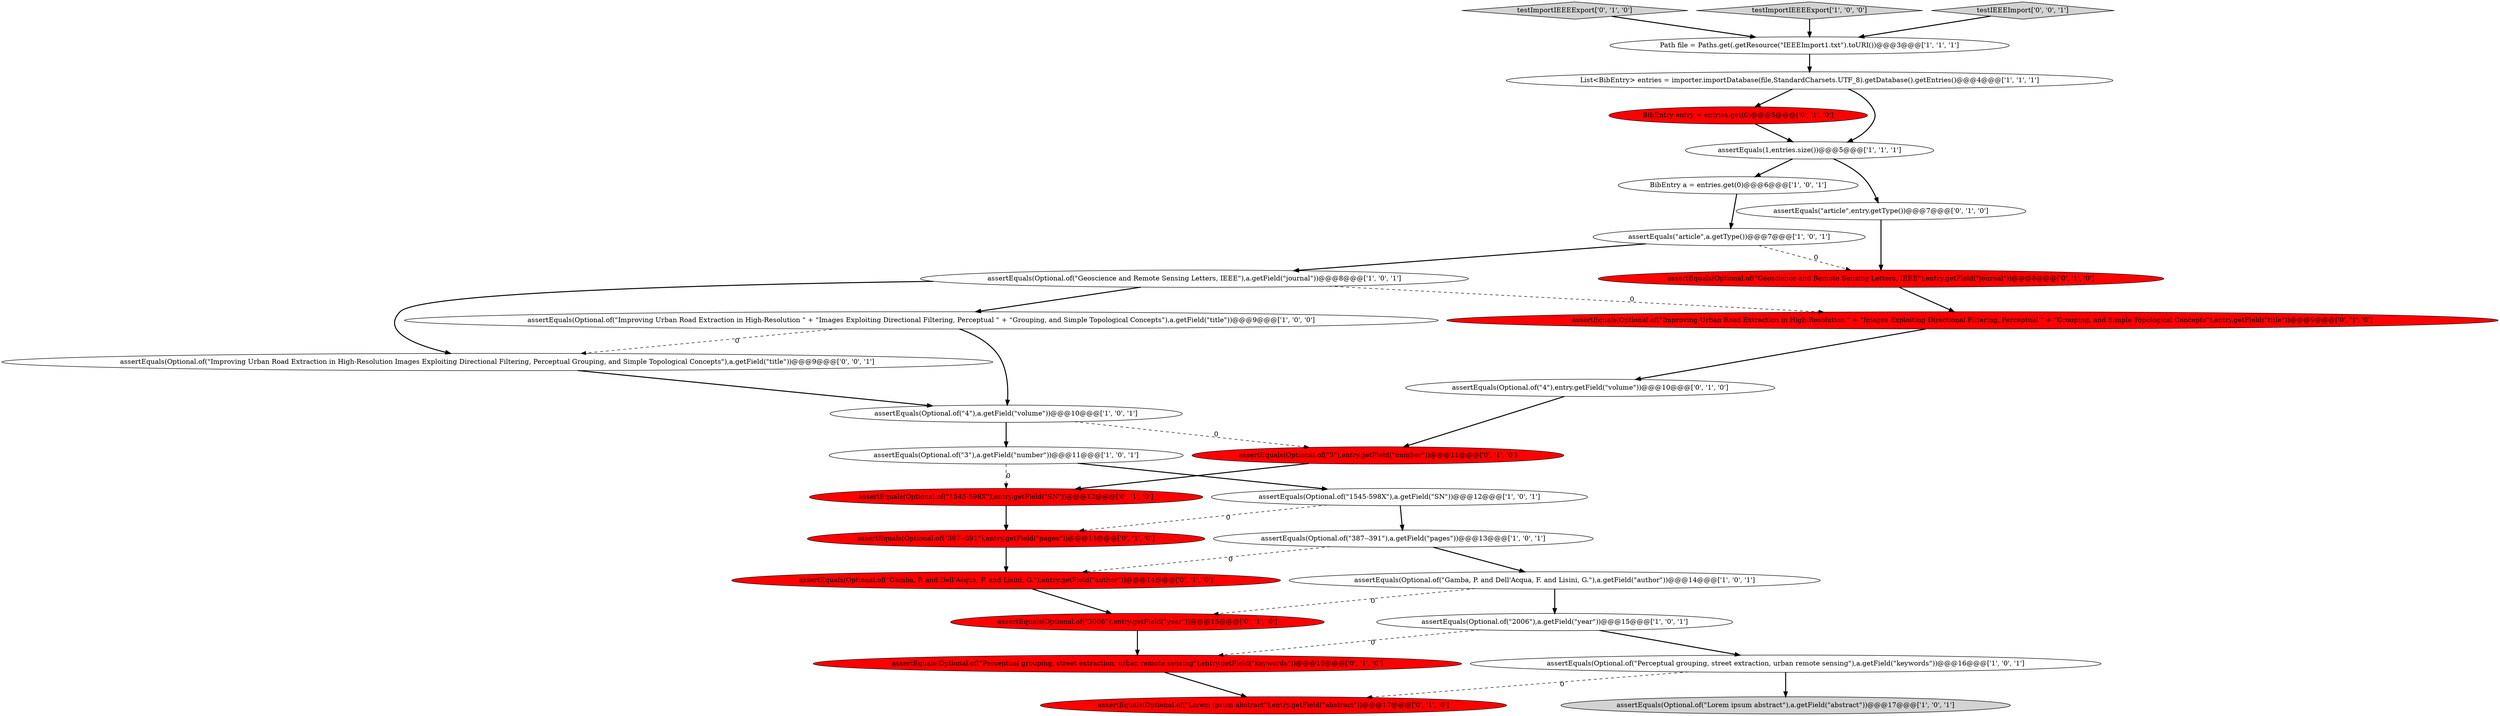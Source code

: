 digraph {
15 [style = filled, label = "assertEquals(Optional.of(\"Improving Urban Road Extraction in High-Resolution \" + \"Images Exploiting Directional Filtering, Perceptual \" + \"Grouping, and Simple Topological Concepts\"),a.getField(\"title\"))@@@9@@@['1', '0', '0']", fillcolor = white, shape = ellipse image = "AAA0AAABBB1BBB"];
29 [style = filled, label = "assertEquals(Optional.of(\"Improving Urban Road Extraction in High-Resolution Images Exploiting Directional Filtering, Perceptual Grouping, and Simple Topological Concepts\"),a.getField(\"title\"))@@@9@@@['0', '0', '1']", fillcolor = white, shape = ellipse image = "AAA0AAABBB3BBB"];
17 [style = filled, label = "assertEquals(Optional.of(\"1545-598X\"),entry.getField(\"SN\"))@@@12@@@['0', '1', '0']", fillcolor = red, shape = ellipse image = "AAA1AAABBB2BBB"];
5 [style = filled, label = "BibEntry a = entries.get(0)@@@6@@@['1', '0', '1']", fillcolor = white, shape = ellipse image = "AAA0AAABBB1BBB"];
19 [style = filled, label = "assertEquals(Optional.of(\"Gamba, P. and Dell'Acqua, F. and Lisini, G.\"),entry.getField(\"author\"))@@@14@@@['0', '1', '0']", fillcolor = red, shape = ellipse image = "AAA1AAABBB2BBB"];
20 [style = filled, label = "assertEquals(Optional.of(\"387--391\"),entry.getField(\"pages\"))@@@13@@@['0', '1', '0']", fillcolor = red, shape = ellipse image = "AAA1AAABBB2BBB"];
0 [style = filled, label = "assertEquals(Optional.of(\"4\"),a.getField(\"volume\"))@@@10@@@['1', '0', '1']", fillcolor = white, shape = ellipse image = "AAA0AAABBB1BBB"];
21 [style = filled, label = "assertEquals(Optional.of(\"Geoscience and Remote Sensing Letters, IEEE\"),entry.getField(\"journal\"))@@@8@@@['0', '1', '0']", fillcolor = red, shape = ellipse image = "AAA1AAABBB2BBB"];
14 [style = filled, label = "assertEquals(\"article\",a.getType())@@@7@@@['1', '0', '1']", fillcolor = white, shape = ellipse image = "AAA0AAABBB1BBB"];
9 [style = filled, label = "assertEquals(Optional.of(\"Geoscience and Remote Sensing Letters, IEEE\"),a.getField(\"journal\"))@@@8@@@['1', '0', '1']", fillcolor = white, shape = ellipse image = "AAA0AAABBB1BBB"];
27 [style = filled, label = "BibEntry entry = entries.get(0)@@@5@@@['0', '1', '0']", fillcolor = red, shape = ellipse image = "AAA1AAABBB2BBB"];
3 [style = filled, label = "assertEquals(Optional.of(\"Lorem ipsum abstract\"),a.getField(\"abstract\"))@@@17@@@['1', '0', '1']", fillcolor = lightgray, shape = ellipse image = "AAA0AAABBB1BBB"];
8 [style = filled, label = "Path file = Paths.get(.getResource(\"IEEEImport1.txt\").toURI())@@@3@@@['1', '1', '1']", fillcolor = white, shape = ellipse image = "AAA0AAABBB1BBB"];
7 [style = filled, label = "assertEquals(Optional.of(\"2006\"),a.getField(\"year\"))@@@15@@@['1', '0', '1']", fillcolor = white, shape = ellipse image = "AAA0AAABBB1BBB"];
18 [style = filled, label = "assertEquals(Optional.of(\"2006\"),entry.getField(\"year\"))@@@15@@@['0', '1', '0']", fillcolor = red, shape = ellipse image = "AAA1AAABBB2BBB"];
24 [style = filled, label = "assertEquals(Optional.of(\"3\"),entry.getField(\"number\"))@@@11@@@['0', '1', '0']", fillcolor = red, shape = ellipse image = "AAA1AAABBB2BBB"];
6 [style = filled, label = "assertEquals(Optional.of(\"1545-598X\"),a.getField(\"SN\"))@@@12@@@['1', '0', '1']", fillcolor = white, shape = ellipse image = "AAA0AAABBB1BBB"];
22 [style = filled, label = "assertEquals(Optional.of(\"4\"),entry.getField(\"volume\"))@@@10@@@['0', '1', '0']", fillcolor = white, shape = ellipse image = "AAA0AAABBB2BBB"];
13 [style = filled, label = "assertEquals(1,entries.size())@@@5@@@['1', '1', '1']", fillcolor = white, shape = ellipse image = "AAA0AAABBB1BBB"];
12 [style = filled, label = "assertEquals(Optional.of(\"387--391\"),a.getField(\"pages\"))@@@13@@@['1', '0', '1']", fillcolor = white, shape = ellipse image = "AAA0AAABBB1BBB"];
4 [style = filled, label = "List<BibEntry> entries = importer.importDatabase(file,StandardCharsets.UTF_8).getDatabase().getEntries()@@@4@@@['1', '1', '1']", fillcolor = white, shape = ellipse image = "AAA0AAABBB1BBB"];
25 [style = filled, label = "assertEquals(Optional.of(\"Lorem ipsum abstract\"),entry.getField(\"abstract\"))@@@17@@@['0', '1', '0']", fillcolor = red, shape = ellipse image = "AAA1AAABBB2BBB"];
26 [style = filled, label = "testImportIEEEExport['0', '1', '0']", fillcolor = lightgray, shape = diamond image = "AAA0AAABBB2BBB"];
1 [style = filled, label = "assertEquals(Optional.of(\"3\"),a.getField(\"number\"))@@@11@@@['1', '0', '1']", fillcolor = white, shape = ellipse image = "AAA0AAABBB1BBB"];
23 [style = filled, label = "assertEquals(\"article\",entry.getType())@@@7@@@['0', '1', '0']", fillcolor = white, shape = ellipse image = "AAA0AAABBB2BBB"];
11 [style = filled, label = "assertEquals(Optional.of(\"Gamba, P. and Dell'Acqua, F. and Lisini, G.\"),a.getField(\"author\"))@@@14@@@['1', '0', '1']", fillcolor = white, shape = ellipse image = "AAA0AAABBB1BBB"];
10 [style = filled, label = "testImportIEEEExport['1', '0', '0']", fillcolor = lightgray, shape = diamond image = "AAA0AAABBB1BBB"];
30 [style = filled, label = "testIEEEImport['0', '0', '1']", fillcolor = lightgray, shape = diamond image = "AAA0AAABBB3BBB"];
2 [style = filled, label = "assertEquals(Optional.of(\"Perceptual grouping, street extraction, urban remote sensing\"),a.getField(\"keywords\"))@@@16@@@['1', '0', '1']", fillcolor = white, shape = ellipse image = "AAA0AAABBB1BBB"];
16 [style = filled, label = "assertEquals(Optional.of(\"Improving Urban Road Extraction in High-Resolution \" + \"Images Exploiting Directional Filtering, Perceptual \" + \"Grouping, and Simple Topological Concepts\"),entry.getField(\"title\"))@@@9@@@['0', '1', '0']", fillcolor = red, shape = ellipse image = "AAA1AAABBB2BBB"];
28 [style = filled, label = "assertEquals(Optional.of(\"Perceptual grouping, street extraction, urban remote sensing\"),entry.getField(\"keywords\"))@@@16@@@['0', '1', '0']", fillcolor = red, shape = ellipse image = "AAA1AAABBB2BBB"];
27->13 [style = bold, label=""];
19->18 [style = bold, label=""];
9->16 [style = dashed, label="0"];
6->20 [style = dashed, label="0"];
2->3 [style = bold, label=""];
4->13 [style = bold, label=""];
12->11 [style = bold, label=""];
29->0 [style = bold, label=""];
26->8 [style = bold, label=""];
15->29 [style = dashed, label="0"];
5->14 [style = bold, label=""];
16->22 [style = bold, label=""];
18->28 [style = bold, label=""];
1->17 [style = dashed, label="0"];
1->6 [style = bold, label=""];
12->19 [style = dashed, label="0"];
10->8 [style = bold, label=""];
23->21 [style = bold, label=""];
7->28 [style = dashed, label="0"];
9->15 [style = bold, label=""];
0->1 [style = bold, label=""];
7->2 [style = bold, label=""];
15->0 [style = bold, label=""];
11->18 [style = dashed, label="0"];
4->27 [style = bold, label=""];
24->17 [style = bold, label=""];
2->25 [style = dashed, label="0"];
13->23 [style = bold, label=""];
13->5 [style = bold, label=""];
21->16 [style = bold, label=""];
28->25 [style = bold, label=""];
0->24 [style = dashed, label="0"];
14->9 [style = bold, label=""];
14->21 [style = dashed, label="0"];
8->4 [style = bold, label=""];
22->24 [style = bold, label=""];
30->8 [style = bold, label=""];
20->19 [style = bold, label=""];
9->29 [style = bold, label=""];
11->7 [style = bold, label=""];
17->20 [style = bold, label=""];
6->12 [style = bold, label=""];
}
